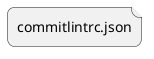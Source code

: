 @startuml
skinparam roundCorner 15
left to right direction

file commitlintrc.json as commitlint

@enduml
